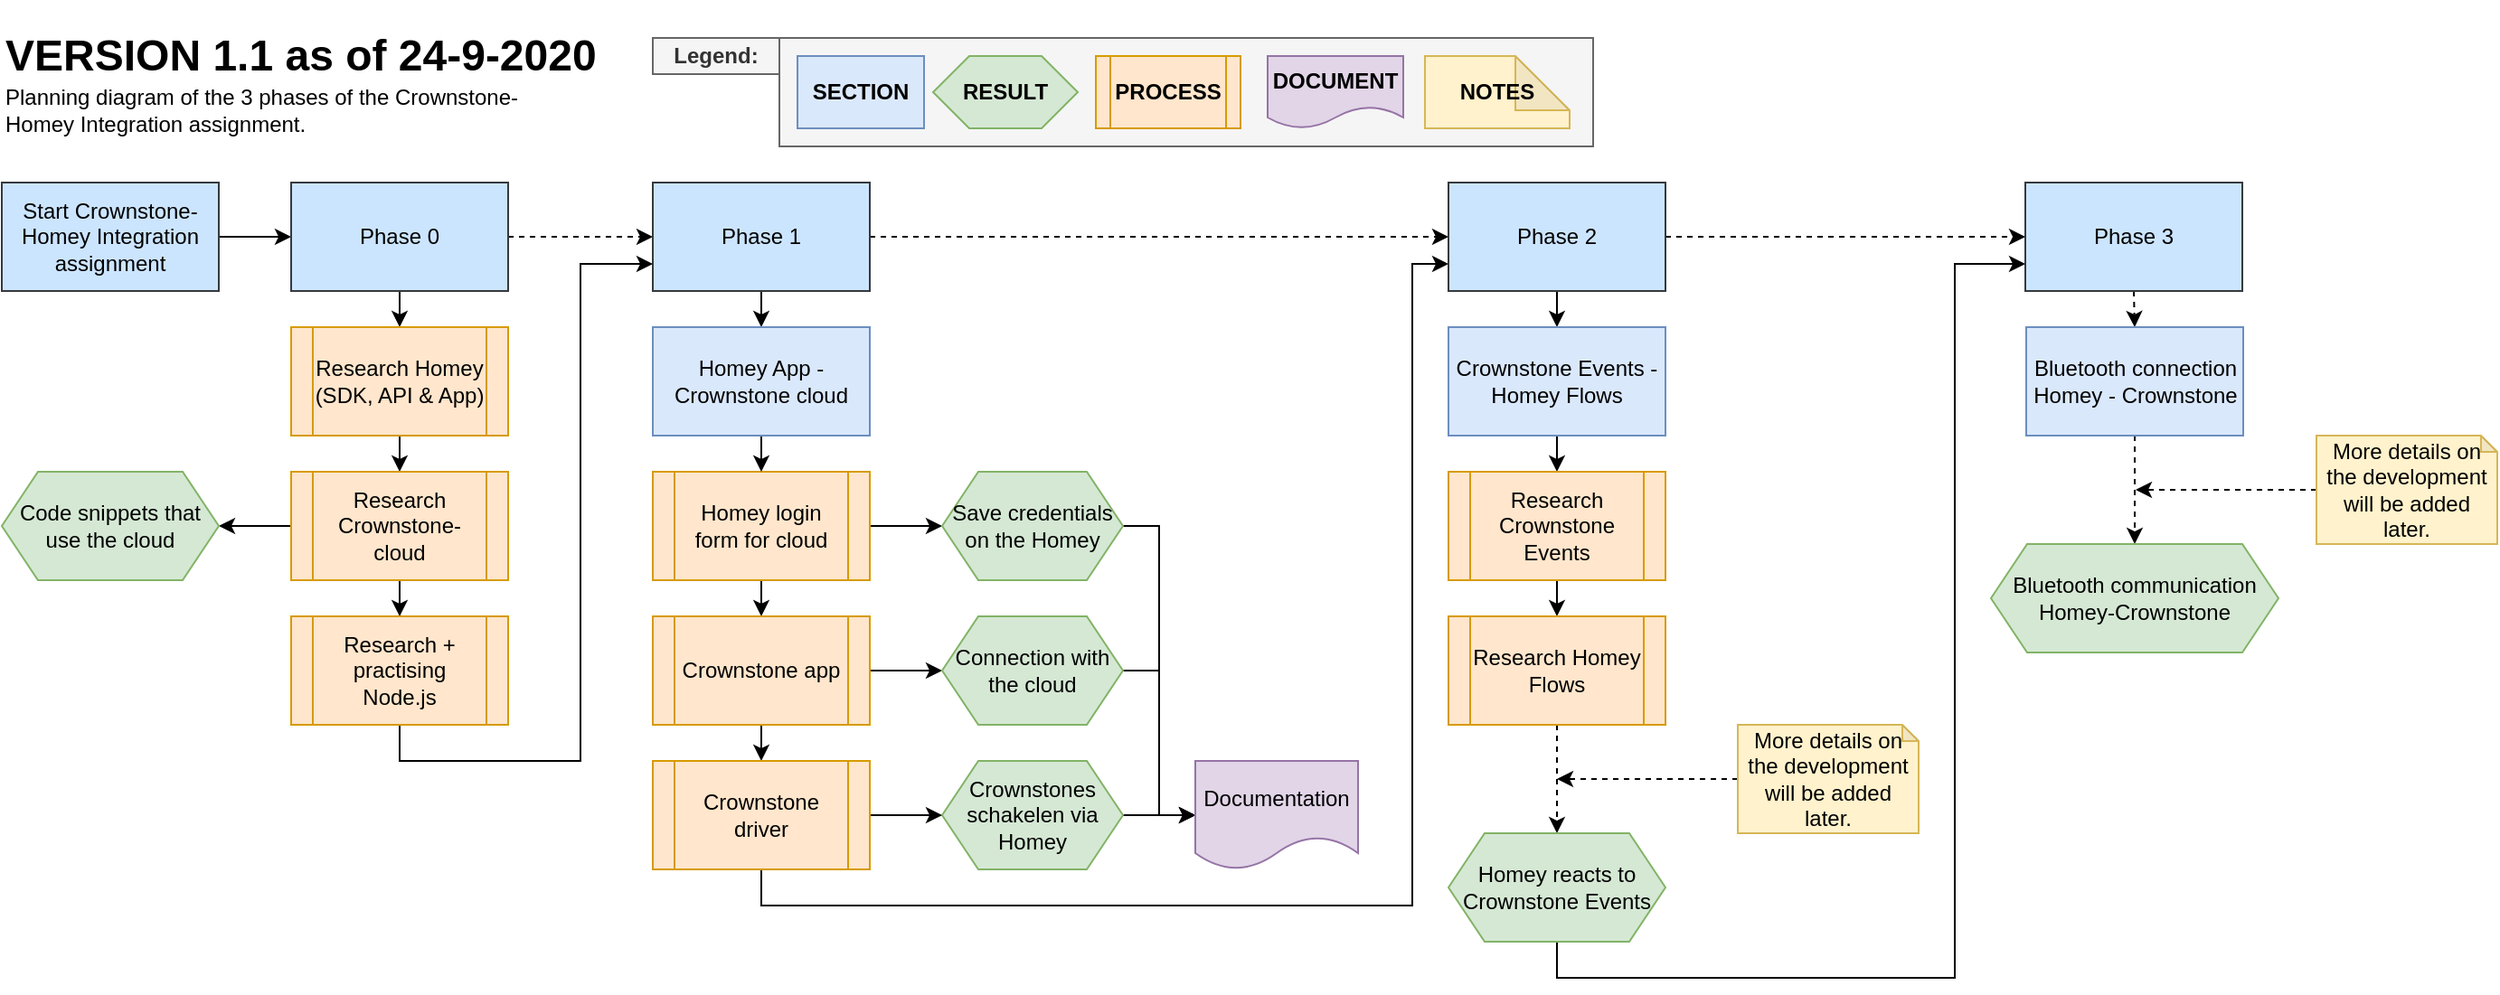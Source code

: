 <mxfile version="13.7.4" type="device"><diagram id="xu2OhRzjBRsjFtu1CKer" name="Page-1"><mxGraphModel dx="1673" dy="876" grid="1" gridSize="10" guides="1" tooltips="1" connect="1" arrows="1" fold="1" page="1" pageScale="1" pageWidth="827" pageHeight="1169" math="0" shadow="0"><root><mxCell id="0"/><mxCell id="1" parent="0"/><mxCell id="mG1Cuo_kCnM70VkjUFFd-26" value="" style="rounded=0;whiteSpace=wrap;html=1;fillColor=#f5f5f5;strokeColor=#666666;fontColor=#333333;" parent="1" vertex="1"><mxGeometry x="470" y="20" width="450" height="60" as="geometry"/></mxCell><mxCell id="wZTHrzjQkMmTGuGuCoCT-2" style="edgeStyle=orthogonalEdgeStyle;rounded=0;orthogonalLoop=1;jettySize=auto;html=1;exitX=1;exitY=0.5;exitDx=0;exitDy=0;entryX=0;entryY=0.5;entryDx=0;entryDy=0;" edge="1" parent="1" source="mG1Cuo_kCnM70VkjUFFd-1" target="mG1Cuo_kCnM70VkjUFFd-2"><mxGeometry relative="1" as="geometry"/></mxCell><mxCell id="mG1Cuo_kCnM70VkjUFFd-1" value="Start Crownstone-Homey Integration assignment" style="rounded=0;whiteSpace=wrap;html=1;fillColor=#cce5ff;strokeColor=#36393d;" parent="1" vertex="1"><mxGeometry x="40" y="100" width="120" height="60" as="geometry"/></mxCell><mxCell id="mG1Cuo_kCnM70VkjUFFd-8" style="edgeStyle=orthogonalEdgeStyle;rounded=0;orthogonalLoop=1;jettySize=auto;html=1;exitX=1;exitY=0.5;exitDx=0;exitDy=0;entryX=0;entryY=0.5;entryDx=0;entryDy=0;dashed=1;" parent="1" source="mG1Cuo_kCnM70VkjUFFd-2" target="mG1Cuo_kCnM70VkjUFFd-3" edge="1"><mxGeometry relative="1" as="geometry"/></mxCell><mxCell id="mG1Cuo_kCnM70VkjUFFd-14" style="edgeStyle=orthogonalEdgeStyle;rounded=0;orthogonalLoop=1;jettySize=auto;html=1;exitX=0.5;exitY=1;exitDx=0;exitDy=0;entryX=0.5;entryY=0;entryDx=0;entryDy=0;" parent="1" source="mG1Cuo_kCnM70VkjUFFd-2" target="mG1Cuo_kCnM70VkjUFFd-13" edge="1"><mxGeometry relative="1" as="geometry"/></mxCell><mxCell id="mG1Cuo_kCnM70VkjUFFd-2" value="Phase 0" style="rounded=0;whiteSpace=wrap;html=1;fillColor=#cce5ff;strokeColor=#36393d;" parent="1" vertex="1"><mxGeometry x="200" y="100" width="120" height="60" as="geometry"/></mxCell><mxCell id="mG1Cuo_kCnM70VkjUFFd-9" style="edgeStyle=orthogonalEdgeStyle;rounded=0;orthogonalLoop=1;jettySize=auto;html=1;exitX=1;exitY=0.5;exitDx=0;exitDy=0;entryX=0;entryY=0.5;entryDx=0;entryDy=0;dashed=1;" parent="1" source="mG1Cuo_kCnM70VkjUFFd-3" target="mG1Cuo_kCnM70VkjUFFd-5" edge="1"><mxGeometry relative="1" as="geometry"/></mxCell><mxCell id="wZTHrzjQkMmTGuGuCoCT-12" style="edgeStyle=orthogonalEdgeStyle;rounded=0;orthogonalLoop=1;jettySize=auto;html=1;exitX=0.5;exitY=1;exitDx=0;exitDy=0;entryX=0.5;entryY=0;entryDx=0;entryDy=0;" edge="1" parent="1" source="mG1Cuo_kCnM70VkjUFFd-3" target="wZTHrzjQkMmTGuGuCoCT-5"><mxGeometry relative="1" as="geometry"/></mxCell><mxCell id="mG1Cuo_kCnM70VkjUFFd-3" value="Phase 1" style="rounded=0;whiteSpace=wrap;html=1;fillColor=#cce5ff;strokeColor=#36393d;" parent="1" vertex="1"><mxGeometry x="400" y="100" width="120" height="60" as="geometry"/></mxCell><mxCell id="wZTHrzjQkMmTGuGuCoCT-28" style="edgeStyle=orthogonalEdgeStyle;rounded=0;orthogonalLoop=1;jettySize=auto;html=1;exitX=0.5;exitY=1;exitDx=0;exitDy=0;entryX=0.5;entryY=0;entryDx=0;entryDy=0;" edge="1" parent="1" source="mG1Cuo_kCnM70VkjUFFd-5" target="wZTHrzjQkMmTGuGuCoCT-27"><mxGeometry relative="1" as="geometry"/></mxCell><mxCell id="mG1Cuo_kCnM70VkjUFFd-5" value="Phase 2" style="rounded=0;whiteSpace=wrap;html=1;fillColor=#b1ddf0;strokeColor=#10739e;" parent="1" vertex="1"><mxGeometry x="840" y="100" width="120" height="60" as="geometry"/></mxCell><mxCell id="mG1Cuo_kCnM70VkjUFFd-16" style="edgeStyle=orthogonalEdgeStyle;rounded=0;orthogonalLoop=1;jettySize=auto;html=1;exitX=0.5;exitY=1;exitDx=0;exitDy=0;entryX=0.5;entryY=0;entryDx=0;entryDy=0;" parent="1" source="mG1Cuo_kCnM70VkjUFFd-13" target="mG1Cuo_kCnM70VkjUFFd-15" edge="1"><mxGeometry relative="1" as="geometry"/></mxCell><mxCell id="mG1Cuo_kCnM70VkjUFFd-13" value="Research Homey (SDK, API &amp;amp; App)" style="shape=process;whiteSpace=wrap;html=1;backgroundOutline=1;fillColor=#ffe6cc;strokeColor=#d79b00;" parent="1" vertex="1"><mxGeometry x="200" y="180" width="120" height="60" as="geometry"/></mxCell><mxCell id="mG1Cuo_kCnM70VkjUFFd-18" style="edgeStyle=orthogonalEdgeStyle;rounded=0;orthogonalLoop=1;jettySize=auto;html=1;exitX=0.5;exitY=1;exitDx=0;exitDy=0;" parent="1" source="mG1Cuo_kCnM70VkjUFFd-15" target="mG1Cuo_kCnM70VkjUFFd-17" edge="1"><mxGeometry relative="1" as="geometry"/></mxCell><mxCell id="mG1Cuo_kCnM70VkjUFFd-20" style="edgeStyle=orthogonalEdgeStyle;rounded=0;orthogonalLoop=1;jettySize=auto;html=1;exitX=0;exitY=0.5;exitDx=0;exitDy=0;entryX=1;entryY=0.5;entryDx=0;entryDy=0;" parent="1" source="mG1Cuo_kCnM70VkjUFFd-15" target="mG1Cuo_kCnM70VkjUFFd-19" edge="1"><mxGeometry relative="1" as="geometry"/></mxCell><mxCell id="mG1Cuo_kCnM70VkjUFFd-15" value="Research Crownstone-cloud" style="shape=process;whiteSpace=wrap;html=1;backgroundOutline=1;fillColor=#ffe6cc;strokeColor=#d79b00;" parent="1" vertex="1"><mxGeometry x="200" y="260" width="120" height="60" as="geometry"/></mxCell><mxCell id="wZTHrzjQkMmTGuGuCoCT-1" style="edgeStyle=orthogonalEdgeStyle;rounded=0;orthogonalLoop=1;jettySize=auto;html=1;exitX=0.5;exitY=1;exitDx=0;exitDy=0;entryX=0;entryY=0.75;entryDx=0;entryDy=0;" edge="1" parent="1" source="mG1Cuo_kCnM70VkjUFFd-17" target="mG1Cuo_kCnM70VkjUFFd-3"><mxGeometry relative="1" as="geometry"/></mxCell><mxCell id="mG1Cuo_kCnM70VkjUFFd-17" value="Research + practising Node.js" style="shape=process;whiteSpace=wrap;html=1;backgroundOutline=1;fillColor=#ffe6cc;strokeColor=#d79b00;" parent="1" vertex="1"><mxGeometry x="200" y="340" width="120" height="60" as="geometry"/></mxCell><mxCell id="mG1Cuo_kCnM70VkjUFFd-19" value="Code snippets that use the cloud" style="shape=hexagon;perimeter=hexagonPerimeter2;whiteSpace=wrap;html=1;fixedSize=1;fillColor=#d5e8d4;strokeColor=#82b366;" parent="1" vertex="1"><mxGeometry x="40" y="260" width="120" height="60" as="geometry"/></mxCell><mxCell id="mG1Cuo_kCnM70VkjUFFd-21" value="&lt;b&gt;RESULT&lt;/b&gt;" style="shape=hexagon;perimeter=hexagonPerimeter2;whiteSpace=wrap;html=1;fixedSize=1;fillColor=#d5e8d4;strokeColor=#82b366;" parent="1" vertex="1"><mxGeometry x="555" y="30" width="80" height="40" as="geometry"/></mxCell><mxCell id="mG1Cuo_kCnM70VkjUFFd-23" value="&lt;b&gt;PROCESS&lt;/b&gt;" style="shape=process;whiteSpace=wrap;html=1;backgroundOutline=1;fillColor=#ffe6cc;strokeColor=#d79b00;" parent="1" vertex="1"><mxGeometry x="645" y="30" width="80" height="40" as="geometry"/></mxCell><mxCell id="mG1Cuo_kCnM70VkjUFFd-24" value="&lt;b&gt;Legend:&lt;/b&gt;" style="rounded=0;whiteSpace=wrap;html=1;fillColor=#f5f5f5;strokeColor=#666666;fontColor=#333333;" parent="1" vertex="1"><mxGeometry x="400" y="20" width="70" height="20" as="geometry"/></mxCell><mxCell id="mG1Cuo_kCnM70VkjUFFd-27" value="&lt;h1&gt;&lt;b&gt;VERSION 1.1 as of 24-9-2020&lt;/b&gt;&lt;/h1&gt;" style="text;html=1;strokeColor=none;fillColor=none;align=left;verticalAlign=middle;whiteSpace=wrap;rounded=0;" parent="1" vertex="1"><mxGeometry x="40" y="20" width="340" height="20" as="geometry"/></mxCell><mxCell id="mG1Cuo_kCnM70VkjUFFd-28" value="&lt;b&gt;SECTION&lt;/b&gt;" style="rounded=0;whiteSpace=wrap;html=1;fillColor=#dae8fc;strokeColor=#6c8ebf;" parent="1" vertex="1"><mxGeometry x="480" y="30" width="70" height="40" as="geometry"/></mxCell><mxCell id="mG1Cuo_kCnM70VkjUFFd-29" value="Planning diagram of the 3 phases of the Crownstone-Homey Integration assignment." style="text;html=1;strokeColor=none;fillColor=none;align=left;verticalAlign=middle;whiteSpace=wrap;rounded=0;" parent="1" vertex="1"><mxGeometry x="40" y="40" width="320" height="40" as="geometry"/></mxCell><mxCell id="wZTHrzjQkMmTGuGuCoCT-16" style="edgeStyle=orthogonalEdgeStyle;rounded=0;orthogonalLoop=1;jettySize=auto;html=1;exitX=1;exitY=0.5;exitDx=0;exitDy=0;entryX=0;entryY=0.5;entryDx=0;entryDy=0;" edge="1" parent="1" source="wZTHrzjQkMmTGuGuCoCT-3" target="wZTHrzjQkMmTGuGuCoCT-15"><mxGeometry relative="1" as="geometry"/></mxCell><mxCell id="wZTHrzjQkMmTGuGuCoCT-17" style="edgeStyle=orthogonalEdgeStyle;rounded=0;orthogonalLoop=1;jettySize=auto;html=1;exitX=0.5;exitY=1;exitDx=0;exitDy=0;entryX=0.5;entryY=0;entryDx=0;entryDy=0;" edge="1" parent="1" source="wZTHrzjQkMmTGuGuCoCT-3" target="wZTHrzjQkMmTGuGuCoCT-6"><mxGeometry relative="1" as="geometry"/></mxCell><mxCell id="wZTHrzjQkMmTGuGuCoCT-3" value="Homey login form for cloud" style="shape=process;whiteSpace=wrap;html=1;backgroundOutline=1;fillColor=#ffe6cc;strokeColor=#d79b00;" vertex="1" parent="1"><mxGeometry x="400" y="260" width="120" height="60" as="geometry"/></mxCell><mxCell id="wZTHrzjQkMmTGuGuCoCT-20" style="edgeStyle=orthogonalEdgeStyle;rounded=0;orthogonalLoop=1;jettySize=auto;html=1;exitX=1;exitY=0.5;exitDx=0;exitDy=0;entryX=0;entryY=0.5;entryDx=0;entryDy=0;" edge="1" parent="1" source="wZTHrzjQkMmTGuGuCoCT-4" target="wZTHrzjQkMmTGuGuCoCT-19"><mxGeometry relative="1" as="geometry"/></mxCell><mxCell id="wZTHrzjQkMmTGuGuCoCT-4" value="Crownstones schakelen via Homey" style="shape=hexagon;perimeter=hexagonPerimeter2;whiteSpace=wrap;html=1;fixedSize=1;fillColor=#d5e8d4;strokeColor=#82b366;" vertex="1" parent="1"><mxGeometry x="560" y="420" width="100" height="60" as="geometry"/></mxCell><mxCell id="wZTHrzjQkMmTGuGuCoCT-18" style="edgeStyle=orthogonalEdgeStyle;rounded=0;orthogonalLoop=1;jettySize=auto;html=1;exitX=0.5;exitY=1;exitDx=0;exitDy=0;entryX=0.5;entryY=0;entryDx=0;entryDy=0;" edge="1" parent="1" source="wZTHrzjQkMmTGuGuCoCT-5" target="wZTHrzjQkMmTGuGuCoCT-3"><mxGeometry relative="1" as="geometry"/></mxCell><mxCell id="wZTHrzjQkMmTGuGuCoCT-5" value="Homey App - Crownstone cloud" style="rounded=0;whiteSpace=wrap;html=1;fillColor=#dae8fc;strokeColor=#6c8ebf;" vertex="1" parent="1"><mxGeometry x="400" y="180" width="120" height="60" as="geometry"/></mxCell><mxCell id="wZTHrzjQkMmTGuGuCoCT-11" style="edgeStyle=orthogonalEdgeStyle;rounded=0;orthogonalLoop=1;jettySize=auto;html=1;exitX=1;exitY=0.5;exitDx=0;exitDy=0;entryX=0;entryY=0.5;entryDx=0;entryDy=0;" edge="1" parent="1" source="wZTHrzjQkMmTGuGuCoCT-6" target="wZTHrzjQkMmTGuGuCoCT-9"><mxGeometry relative="1" as="geometry"/></mxCell><mxCell id="wZTHrzjQkMmTGuGuCoCT-14" style="edgeStyle=orthogonalEdgeStyle;rounded=0;orthogonalLoop=1;jettySize=auto;html=1;exitX=0.5;exitY=1;exitDx=0;exitDy=0;entryX=0.5;entryY=0;entryDx=0;entryDy=0;" edge="1" parent="1" source="wZTHrzjQkMmTGuGuCoCT-6" target="wZTHrzjQkMmTGuGuCoCT-7"><mxGeometry relative="1" as="geometry"/></mxCell><mxCell id="wZTHrzjQkMmTGuGuCoCT-6" value="Crownstone app" style="shape=process;whiteSpace=wrap;html=1;backgroundOutline=1;fillColor=#ffe6cc;strokeColor=#d79b00;" vertex="1" parent="1"><mxGeometry x="400" y="340" width="120" height="60" as="geometry"/></mxCell><mxCell id="wZTHrzjQkMmTGuGuCoCT-8" style="edgeStyle=orthogonalEdgeStyle;rounded=0;orthogonalLoop=1;jettySize=auto;html=1;exitX=1;exitY=0.5;exitDx=0;exitDy=0;entryX=0;entryY=0.5;entryDx=0;entryDy=0;" edge="1" parent="1" source="wZTHrzjQkMmTGuGuCoCT-7" target="wZTHrzjQkMmTGuGuCoCT-4"><mxGeometry relative="1" as="geometry"/></mxCell><mxCell id="wZTHrzjQkMmTGuGuCoCT-24" style="edgeStyle=orthogonalEdgeStyle;rounded=0;orthogonalLoop=1;jettySize=auto;html=1;exitX=0.5;exitY=1;exitDx=0;exitDy=0;entryX=0;entryY=0.75;entryDx=0;entryDy=0;" edge="1" parent="1" source="wZTHrzjQkMmTGuGuCoCT-7" target="mG1Cuo_kCnM70VkjUFFd-5"><mxGeometry relative="1" as="geometry"><Array as="points"><mxPoint x="460" y="500"/><mxPoint x="820" y="500"/><mxPoint x="820" y="145"/></Array></mxGeometry></mxCell><mxCell id="wZTHrzjQkMmTGuGuCoCT-7" value="Crownstone driver" style="shape=process;whiteSpace=wrap;html=1;backgroundOutline=1;fillColor=#ffe6cc;strokeColor=#d79b00;" vertex="1" parent="1"><mxGeometry x="400" y="420" width="120" height="60" as="geometry"/></mxCell><mxCell id="wZTHrzjQkMmTGuGuCoCT-22" style="edgeStyle=orthogonalEdgeStyle;rounded=0;orthogonalLoop=1;jettySize=auto;html=1;exitX=1;exitY=0.5;exitDx=0;exitDy=0;entryX=0;entryY=0.5;entryDx=0;entryDy=0;" edge="1" parent="1" source="wZTHrzjQkMmTGuGuCoCT-9" target="wZTHrzjQkMmTGuGuCoCT-19"><mxGeometry relative="1" as="geometry"/></mxCell><mxCell id="wZTHrzjQkMmTGuGuCoCT-9" value="Connection with the cloud" style="shape=hexagon;perimeter=hexagonPerimeter2;whiteSpace=wrap;html=1;fixedSize=1;fillColor=#d5e8d4;strokeColor=#82b366;" vertex="1" parent="1"><mxGeometry x="560" y="340" width="100" height="60" as="geometry"/></mxCell><mxCell id="wZTHrzjQkMmTGuGuCoCT-23" style="edgeStyle=orthogonalEdgeStyle;rounded=0;orthogonalLoop=1;jettySize=auto;html=1;exitX=1;exitY=0.5;exitDx=0;exitDy=0;entryX=0;entryY=0.5;entryDx=0;entryDy=0;" edge="1" parent="1" source="wZTHrzjQkMmTGuGuCoCT-15" target="wZTHrzjQkMmTGuGuCoCT-19"><mxGeometry relative="1" as="geometry"/></mxCell><mxCell id="wZTHrzjQkMmTGuGuCoCT-15" value="Save credentials on the Homey" style="shape=hexagon;perimeter=hexagonPerimeter2;whiteSpace=wrap;html=1;fixedSize=1;fillColor=#d5e8d4;strokeColor=#82b366;" vertex="1" parent="1"><mxGeometry x="560" y="260" width="100" height="60" as="geometry"/></mxCell><mxCell id="wZTHrzjQkMmTGuGuCoCT-19" value="Documentation" style="shape=document;whiteSpace=wrap;html=1;boundedLbl=1;fillColor=#e1d5e7;strokeColor=#9673a6;" vertex="1" parent="1"><mxGeometry x="700" y="420" width="90" height="60" as="geometry"/></mxCell><mxCell id="wZTHrzjQkMmTGuGuCoCT-25" value="&lt;b&gt;DOCUMENT&lt;/b&gt;" style="shape=document;whiteSpace=wrap;html=1;boundedLbl=1;fillColor=#e1d5e7;strokeColor=#9673a6;" vertex="1" parent="1"><mxGeometry x="740" y="30" width="75" height="40" as="geometry"/></mxCell><mxCell id="wZTHrzjQkMmTGuGuCoCT-33" style="edgeStyle=orthogonalEdgeStyle;rounded=0;orthogonalLoop=1;jettySize=auto;html=1;exitX=0.5;exitY=1;exitDx=0;exitDy=0;entryX=0.5;entryY=0;entryDx=0;entryDy=0;" edge="1" parent="1" source="wZTHrzjQkMmTGuGuCoCT-27" target="wZTHrzjQkMmTGuGuCoCT-29"><mxGeometry relative="1" as="geometry"/></mxCell><mxCell id="wZTHrzjQkMmTGuGuCoCT-27" value="Crownstone Events - Homey Flows" style="rounded=0;whiteSpace=wrap;html=1;fillColor=#dae8fc;strokeColor=#6c8ebf;" vertex="1" parent="1"><mxGeometry x="840" y="180" width="120" height="60" as="geometry"/></mxCell><mxCell id="wZTHrzjQkMmTGuGuCoCT-34" style="edgeStyle=orthogonalEdgeStyle;rounded=0;orthogonalLoop=1;jettySize=auto;html=1;exitX=0.5;exitY=1;exitDx=0;exitDy=0;entryX=0.5;entryY=0;entryDx=0;entryDy=0;" edge="1" parent="1" source="wZTHrzjQkMmTGuGuCoCT-29" target="wZTHrzjQkMmTGuGuCoCT-32"><mxGeometry relative="1" as="geometry"/></mxCell><mxCell id="wZTHrzjQkMmTGuGuCoCT-29" value="Research Crownstone Events" style="shape=process;whiteSpace=wrap;html=1;backgroundOutline=1;fillColor=#ffe6cc;strokeColor=#d79b00;" vertex="1" parent="1"><mxGeometry x="840" y="260" width="120" height="60" as="geometry"/></mxCell><mxCell id="wZTHrzjQkMmTGuGuCoCT-43" style="edgeStyle=orthogonalEdgeStyle;rounded=0;orthogonalLoop=1;jettySize=auto;html=1;exitX=0.5;exitY=1;exitDx=0;exitDy=0;entryX=0.5;entryY=0;entryDx=0;entryDy=0;dashed=1;" edge="1" parent="1" source="wZTHrzjQkMmTGuGuCoCT-30" target="wZTHrzjQkMmTGuGuCoCT-42"><mxGeometry relative="1" as="geometry"/></mxCell><mxCell id="wZTHrzjQkMmTGuGuCoCT-30" value="Phase 3" style="rounded=0;whiteSpace=wrap;html=1;fillColor=#cce5ff;strokeColor=#36393d;" vertex="1" parent="1"><mxGeometry x="1159" y="100" width="120" height="60" as="geometry"/></mxCell><mxCell id="wZTHrzjQkMmTGuGuCoCT-41" style="edgeStyle=orthogonalEdgeStyle;rounded=0;orthogonalLoop=1;jettySize=auto;html=1;exitX=1;exitY=0.5;exitDx=0;exitDy=0;entryX=0;entryY=0.5;entryDx=0;entryDy=0;dashed=1;" edge="1" parent="1" source="wZTHrzjQkMmTGuGuCoCT-31" target="wZTHrzjQkMmTGuGuCoCT-30"><mxGeometry relative="1" as="geometry"/></mxCell><mxCell id="wZTHrzjQkMmTGuGuCoCT-31" value="Phase 2" style="rounded=0;whiteSpace=wrap;html=1;fillColor=#cce5ff;strokeColor=#36393d;" vertex="1" parent="1"><mxGeometry x="840" y="100" width="120" height="60" as="geometry"/></mxCell><mxCell id="wZTHrzjQkMmTGuGuCoCT-38" style="edgeStyle=orthogonalEdgeStyle;rounded=0;orthogonalLoop=1;jettySize=auto;html=1;exitX=0.5;exitY=1;exitDx=0;exitDy=0;entryX=0.5;entryY=0;entryDx=0;entryDy=0;dashed=1;" edge="1" parent="1" source="wZTHrzjQkMmTGuGuCoCT-32" target="wZTHrzjQkMmTGuGuCoCT-35"><mxGeometry relative="1" as="geometry"/></mxCell><mxCell id="wZTHrzjQkMmTGuGuCoCT-32" value="Research Homey Flows" style="shape=process;whiteSpace=wrap;html=1;backgroundOutline=1;fillColor=#ffe6cc;strokeColor=#d79b00;" vertex="1" parent="1"><mxGeometry x="840" y="340" width="120" height="60" as="geometry"/></mxCell><mxCell id="wZTHrzjQkMmTGuGuCoCT-40" style="edgeStyle=orthogonalEdgeStyle;rounded=0;orthogonalLoop=1;jettySize=auto;html=1;exitX=0.5;exitY=1;exitDx=0;exitDy=0;entryX=0;entryY=0.75;entryDx=0;entryDy=0;" edge="1" parent="1" source="wZTHrzjQkMmTGuGuCoCT-35" target="wZTHrzjQkMmTGuGuCoCT-30"><mxGeometry relative="1" as="geometry"><mxPoint x="1090" y="280" as="targetPoint"/><Array as="points"><mxPoint x="900" y="540"/><mxPoint x="1120" y="540"/><mxPoint x="1120" y="145"/></Array></mxGeometry></mxCell><mxCell id="wZTHrzjQkMmTGuGuCoCT-35" value="Homey reacts to Crownstone Events" style="shape=hexagon;perimeter=hexagonPerimeter2;whiteSpace=wrap;html=1;fixedSize=1;fillColor=#d5e8d4;strokeColor=#82b366;" vertex="1" parent="1"><mxGeometry x="840" y="460" width="120" height="60" as="geometry"/></mxCell><mxCell id="wZTHrzjQkMmTGuGuCoCT-39" style="edgeStyle=orthogonalEdgeStyle;rounded=0;orthogonalLoop=1;jettySize=auto;html=1;exitX=0;exitY=0.5;exitDx=0;exitDy=0;exitPerimeter=0;dashed=1;" edge="1" parent="1" source="wZTHrzjQkMmTGuGuCoCT-36"><mxGeometry relative="1" as="geometry"><mxPoint x="900" y="430" as="targetPoint"/></mxGeometry></mxCell><mxCell id="wZTHrzjQkMmTGuGuCoCT-36" value="More details on the development will be added later." style="shape=note;whiteSpace=wrap;html=1;backgroundOutline=1;darkOpacity=0.05;size=9;fillColor=#fff2cc;strokeColor=#d6b656;" vertex="1" parent="1"><mxGeometry x="1000" y="400" width="100" height="60" as="geometry"/></mxCell><mxCell id="wZTHrzjQkMmTGuGuCoCT-37" value="&lt;b&gt;NOTES&lt;/b&gt;" style="shape=note;whiteSpace=wrap;html=1;backgroundOutline=1;darkOpacity=0.05;fillColor=#fff2cc;strokeColor=#d6b656;" vertex="1" parent="1"><mxGeometry x="827" y="30" width="80" height="40" as="geometry"/></mxCell><mxCell id="wZTHrzjQkMmTGuGuCoCT-45" style="edgeStyle=orthogonalEdgeStyle;rounded=0;orthogonalLoop=1;jettySize=auto;html=1;exitX=0.5;exitY=1;exitDx=0;exitDy=0;entryX=0.5;entryY=0;entryDx=0;entryDy=0;dashed=1;" edge="1" parent="1" source="wZTHrzjQkMmTGuGuCoCT-42" target="wZTHrzjQkMmTGuGuCoCT-44"><mxGeometry relative="1" as="geometry"/></mxCell><mxCell id="wZTHrzjQkMmTGuGuCoCT-42" value="Bluetooth connection Homey - Crownstone" style="rounded=0;whiteSpace=wrap;html=1;fillColor=#dae8fc;strokeColor=#6c8ebf;" vertex="1" parent="1"><mxGeometry x="1159.5" y="180" width="120" height="60" as="geometry"/></mxCell><mxCell id="wZTHrzjQkMmTGuGuCoCT-44" value="Bluetooth communication Homey-Crownstone" style="shape=hexagon;perimeter=hexagonPerimeter2;whiteSpace=wrap;html=1;fixedSize=1;fillColor=#d5e8d4;strokeColor=#82b366;" vertex="1" parent="1"><mxGeometry x="1140" y="300" width="159" height="60" as="geometry"/></mxCell><mxCell id="wZTHrzjQkMmTGuGuCoCT-47" style="edgeStyle=orthogonalEdgeStyle;rounded=0;orthogonalLoop=1;jettySize=auto;html=1;exitX=0;exitY=0.5;exitDx=0;exitDy=0;exitPerimeter=0;dashed=1;" edge="1" parent="1" source="wZTHrzjQkMmTGuGuCoCT-46"><mxGeometry relative="1" as="geometry"><mxPoint x="1220" y="270" as="targetPoint"/></mxGeometry></mxCell><mxCell id="wZTHrzjQkMmTGuGuCoCT-46" value="More details on the development will be added later." style="shape=note;whiteSpace=wrap;html=1;backgroundOutline=1;darkOpacity=0.05;size=9;fillColor=#fff2cc;strokeColor=#d6b656;" vertex="1" parent="1"><mxGeometry x="1320" y="240" width="100" height="60" as="geometry"/></mxCell></root></mxGraphModel></diagram></mxfile>